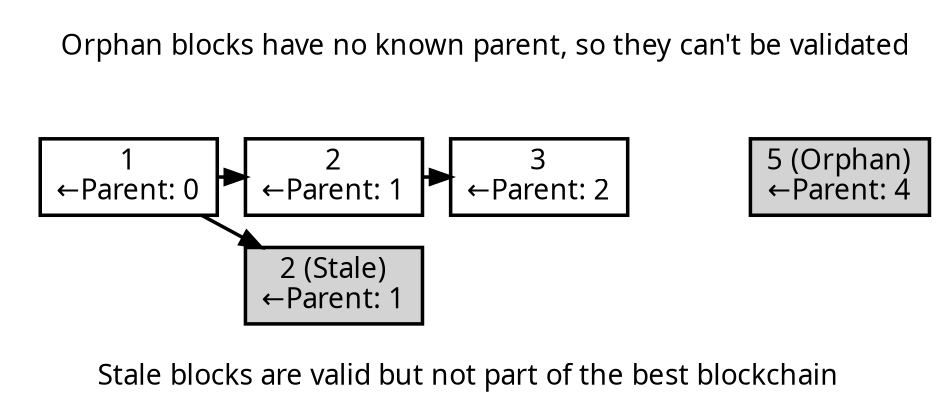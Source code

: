 digraph {
// This file is licensed under the MIT License (MIT) available on
// http://opensource.org/licenses/MIT.

size=6.25;
rankdir=LR
splines = "false";
ranksep = 0.2;
nodesep = 0.1;

edge [ penwidth = 1.75, fontname="Sans" ]
node [ penwidth = 1.75, shape = "box", fontname="Sans", ]
graph [ penwidth = 1.75, fontname="Sans" ]

subgraph cluster_mainchain {
block0 [ label = "1\n←Parent: 0" ];
block1 [ label = "2\n←Parent: 1" ];
block2 [ label = "3\n←Parent: 2" ];

style = "invis";
}

block0 -> block1 -> block2;

block0 -> block1_1;

block2 -> block5 [ style = "invis", minlen = 4 ];


block1_1 [ label = "2 (Stale)\n←Parent: 1", style = "filled" ];

block5 [ label = "5 (Orphan)\n←Parent: 4", style = "filled" ];

subgraph cluster_toplabel {
    node [ style = "invis", height = 0, width = 0, label = "" ];
    graph [ penwidth = 0 ];
    a -> b -> c -> d -> e -> f -> g [ style = "invis" ];
    label = "Orphan blocks have no known parent, so they can't be validated"
}

label = " \nStale blocks are valid but not part of the best blockchain"

}
